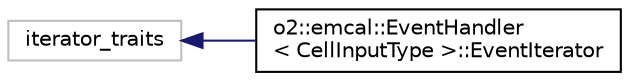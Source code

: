 digraph "Graphical Class Hierarchy"
{
 // INTERACTIVE_SVG=YES
  bgcolor="transparent";
  edge [fontname="Helvetica",fontsize="10",labelfontname="Helvetica",labelfontsize="10"];
  node [fontname="Helvetica",fontsize="10",shape=record];
  rankdir="LR";
  Node1296 [label="iterator_traits",height=0.2,width=0.4,color="grey75"];
  Node1296 -> Node0 [dir="back",color="midnightblue",fontsize="10",style="solid",fontname="Helvetica"];
  Node0 [label="o2::emcal::EventHandler\l\< CellInputType \>::EventIterator",height=0.2,width=0.4,color="black",URL="$dd/dde/classo2_1_1emcal_1_1EventHandler_1_1EventIterator.html"];
}
